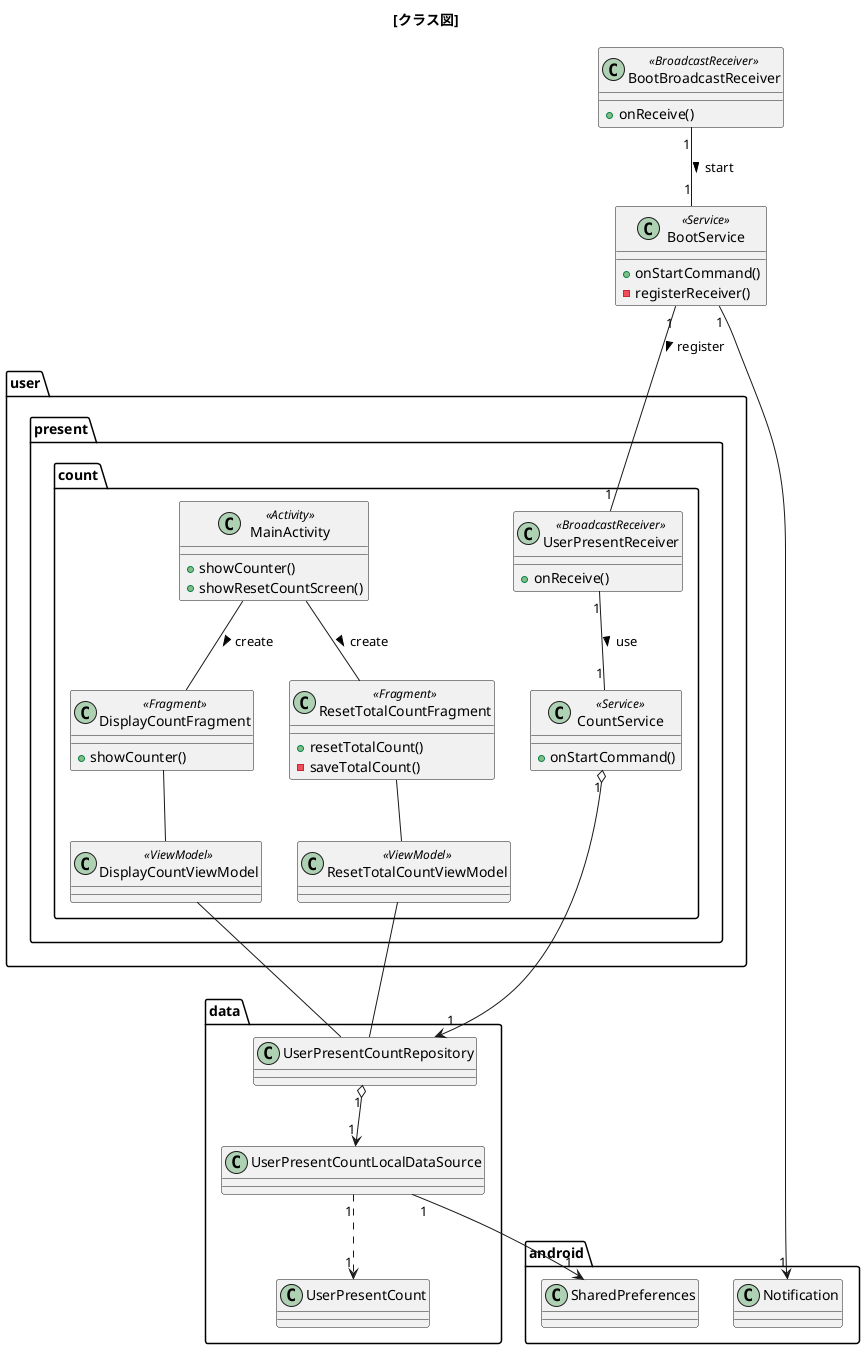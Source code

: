 @startuml

title [クラス図]

' === 定義 ===
package android {
    class SharedPreferences
    class Notification
}

class BootBroadcastReceiver <<BroadcastReceiver>> {
    + onReceive()
}
class BootService <<Service>> {
    + onStartCommand()
    - registerReceiver()
}

package user.present.count {
    class UserPresentReceiver <<BroadcastReceiver>> {
        + onReceive()
    }

    class CountService <<Service>> {
        + onStartCommand()
    }

    class MainActivity <<Activity>> {
        + showCounter()
        + showResetCountScreen()
    }

    class DisplayCountFragment <<Fragment>> {
        + showCounter()
    }

    class DisplayCountViewModel <<ViewModel>> {
    }

    class ResetTotalCountFragment <<Fragment>> {
        + resetTotalCount()
        - saveTotalCount()
    }

    class ResetTotalCountViewModel <<ViewModel>> {

    }
}

package data {
    class UserPresentCountRepository
    class UserPresentCountLocalDataSource
    class UserPresentCount
}

' === 関係 ===
BootBroadcastReceiver "1" -- "1" BootService : start >
BootService "1" -- "1" UserPresentReceiver : register >
BootService "1" --> "1" Notification

UserPresentReceiver "1" -- "1" CountService : use >
CountService "1" o--> "1" UserPresentCountRepository
UserPresentCountRepository "1" o--> "1" UserPresentCountLocalDataSource
UserPresentCountLocalDataSource "1" ..> "1" UserPresentCount
UserPresentCountLocalDataSource "1" --> "1" SharedPreferences

MainActivity -- DisplayCountFragment : create >
MainActivity -- ResetTotalCountFragment : create >
DisplayCountFragment -- DisplayCountViewModel
ResetTotalCountFragment -- ResetTotalCountViewModel
DisplayCountViewModel -- UserPresentCountRepository
ResetTotalCountViewModel -- UserPresentCountRepository

@enduml